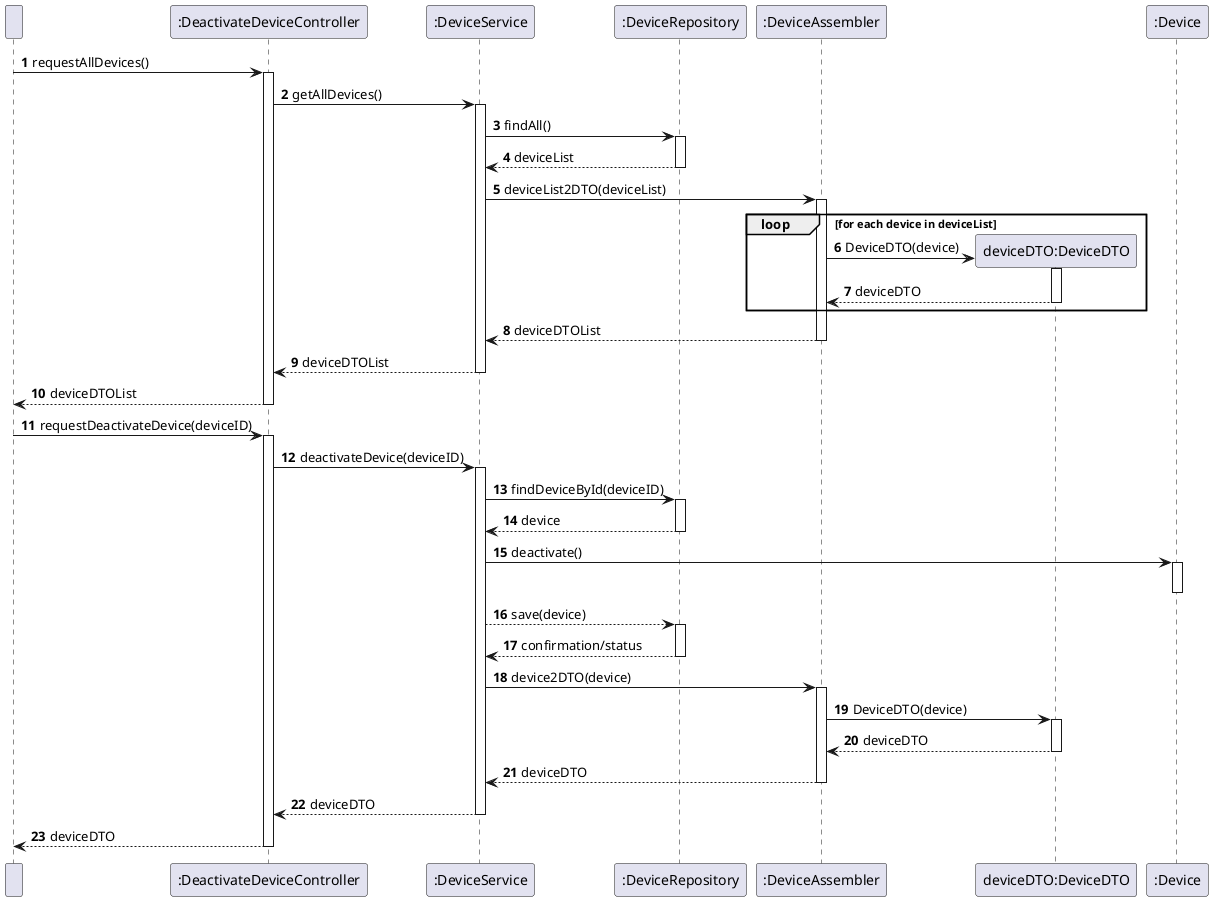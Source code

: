 @startuml
'https://plantuml.com/sequence-diagram

autonumber

    participant " " as User
    participant ":DeactivateDeviceController" as Controller
    participant ":DeviceService" as Service
    participant ":DeviceRepository" as Repository
    participant ":DeviceAssembler" as Assembler
    participant "deviceDTO:DeviceDTO" as DTO
    participant ":Device" as Device

' Request all devices

    User -> Controller: requestAllDevices()
    activate Controller
    Controller -> Service: getAllDevices()
    activate Service
    Service -> Repository: findAll()
    activate Repository
    Repository --> Service: deviceList
    deactivate Repository

    Service -> Assembler: deviceList2DTO(deviceList)
    activate Assembler
    loop for each device in deviceList
        create DTO
        Assembler -> DTO: DeviceDTO(device)
        activate DTO
        DTO --> Assembler: deviceDTO
        deactivate DTO
    end
    Assembler --> Service: deviceDTOList
    deactivate Assembler

    Service --> Controller: deviceDTOList
    deactivate Service
    Controller --> User: deviceDTOList
    deactivate Controller

' Deactivate device

    User -> Controller: requestDeactivateDevice(deviceID)
    activate Controller
    Controller -> Service: deactivateDevice(deviceID)
    activate Service
    Service -> Repository: findDeviceById(deviceID)
    activate Repository
    Repository --> Service: device
    deactivate Repository

   Service -> Device: deactivate()
   activate Device
   ' The deactivate() method internally updates the Device's status to inactive.
   ' This is an internal detail, so the creation/modification of the status value object is not explicitly represented.
   deactivate Device

   Service --> Repository: save(device)
   ' Updated to save the whole device, reflecting the change in status.
   activate Repository
   Repository --> Service: confirmation/status
   ' The Repository confirms the save operation, potentially returning a status or acknowledgment.
   deactivate Repository


    Service -> Assembler: device2DTO(device)
    activate Assembler
    Assembler -> DTO: DeviceDTO(device)
    activate DTO
    DTO --> Assembler: deviceDTO
    deactivate DTO
    Assembler --> Service: deviceDTO
    deactivate Assembler

    Service --> Controller: deviceDTO
    deactivate Service
    Controller --> User: deviceDTO
    deactivate Controller

@enduml
